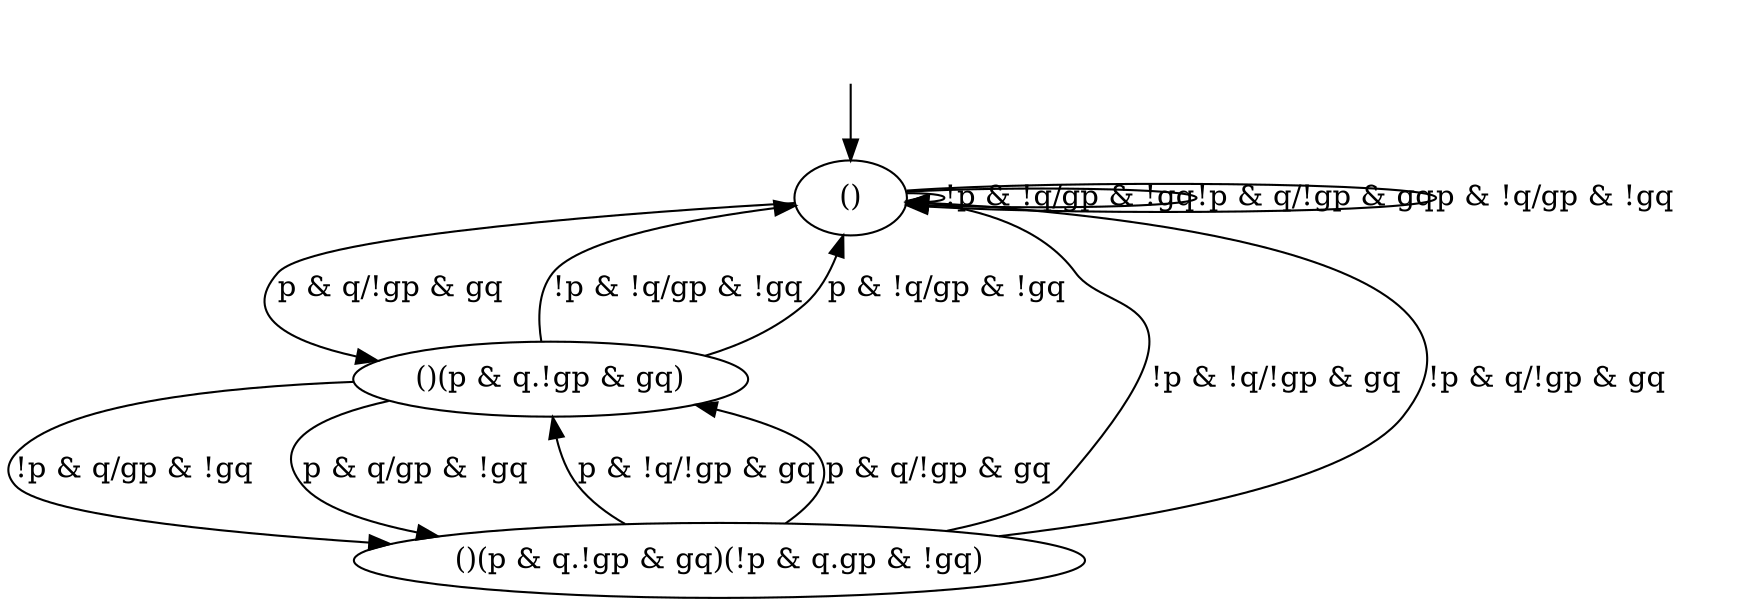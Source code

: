 digraph "examples/ArbitersTwoProcess/example4" {
"()" [label="()"];
"()(p & q.!gp & gq)" [label="()(p & q.!gp & gq)"];
"()(p & q.!gp & gq)(!p & q.gp & !gq)" [label="()(p & q.!gp & gq)(!p & q.gp & !gq)"];
"()" -> "()"  [label="!p & !q/gp & !gq"];
"()" -> "()"  [label="!p & q/!gp & gq"];
"()" -> "()"  [label="p & !q/gp & !gq"];
"()" -> "()(p & q.!gp & gq)"  [label="p & q/!gp & gq"];
"()(p & q.!gp & gq)" -> "()"  [label="!p & !q/gp & !gq"];
"()(p & q.!gp & gq)" -> "()(p & q.!gp & gq)(!p & q.gp & !gq)"  [label="!p & q/gp & !gq"];
"()(p & q.!gp & gq)" -> "()"  [label="p & !q/gp & !gq"];
"()(p & q.!gp & gq)" -> "()(p & q.!gp & gq)(!p & q.gp & !gq)"  [label="p & q/gp & !gq"];
"()(p & q.!gp & gq)(!p & q.gp & !gq)" -> "()"  [label="!p & !q/!gp & gq"];
"()(p & q.!gp & gq)(!p & q.gp & !gq)" -> "()"  [label="!p & q/!gp & gq"];
"()(p & q.!gp & gq)(!p & q.gp & !gq)" -> "()(p & q.!gp & gq)"  [label="p & !q/!gp & gq"];
"()(p & q.!gp & gq)(!p & q.gp & !gq)" -> "()(p & q.!gp & gq)"  [label="p & q/!gp & gq"];
__start0 [label="", shape=none];
__start0 -> "()"  [label=""];
}
